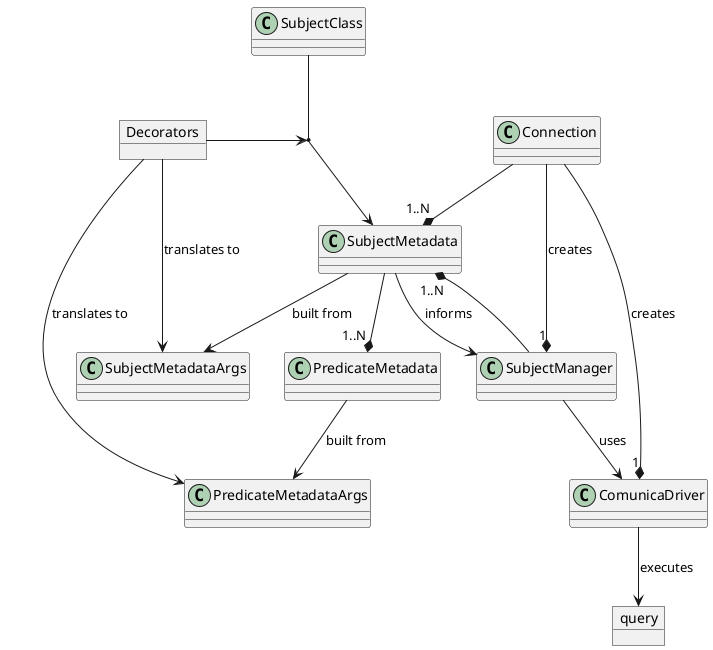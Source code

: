 @startuml sparql-orm
object query

class Connection
Connection --* "1..N" SubjectMetadata
Connection --* "1" SubjectManager: creates
Connection --* "1" ComunicaDriver: creates

class SubjectManager
SubjectManager --> ComunicaDriver: uses
SubjectManager --* "1..N" SubjectMetadata

class SubjectMetadata
SubjectMetadata --> SubjectManager: informs
SubjectMetadata --> SubjectMetadataArgs: built from
SubjectMetadata --* "1..N" PredicateMetadata

class PredicateMetadata
PredicateMetadata --> PredicateMetadataArgs: built from

class ComunicaDriver
ComunicaDriver --> query: executes

class SubjectClass
SubjectClass --> SubjectMetadata

object Decorators
Decorators --> (SubjectClass, SubjectMetadata)
Decorators --> SubjectMetadataArgs: translates to
Decorators --> PredicateMetadataArgs: translates to

class SubjectMetadataArgs

class PredicateMetadataArgs



@enduml